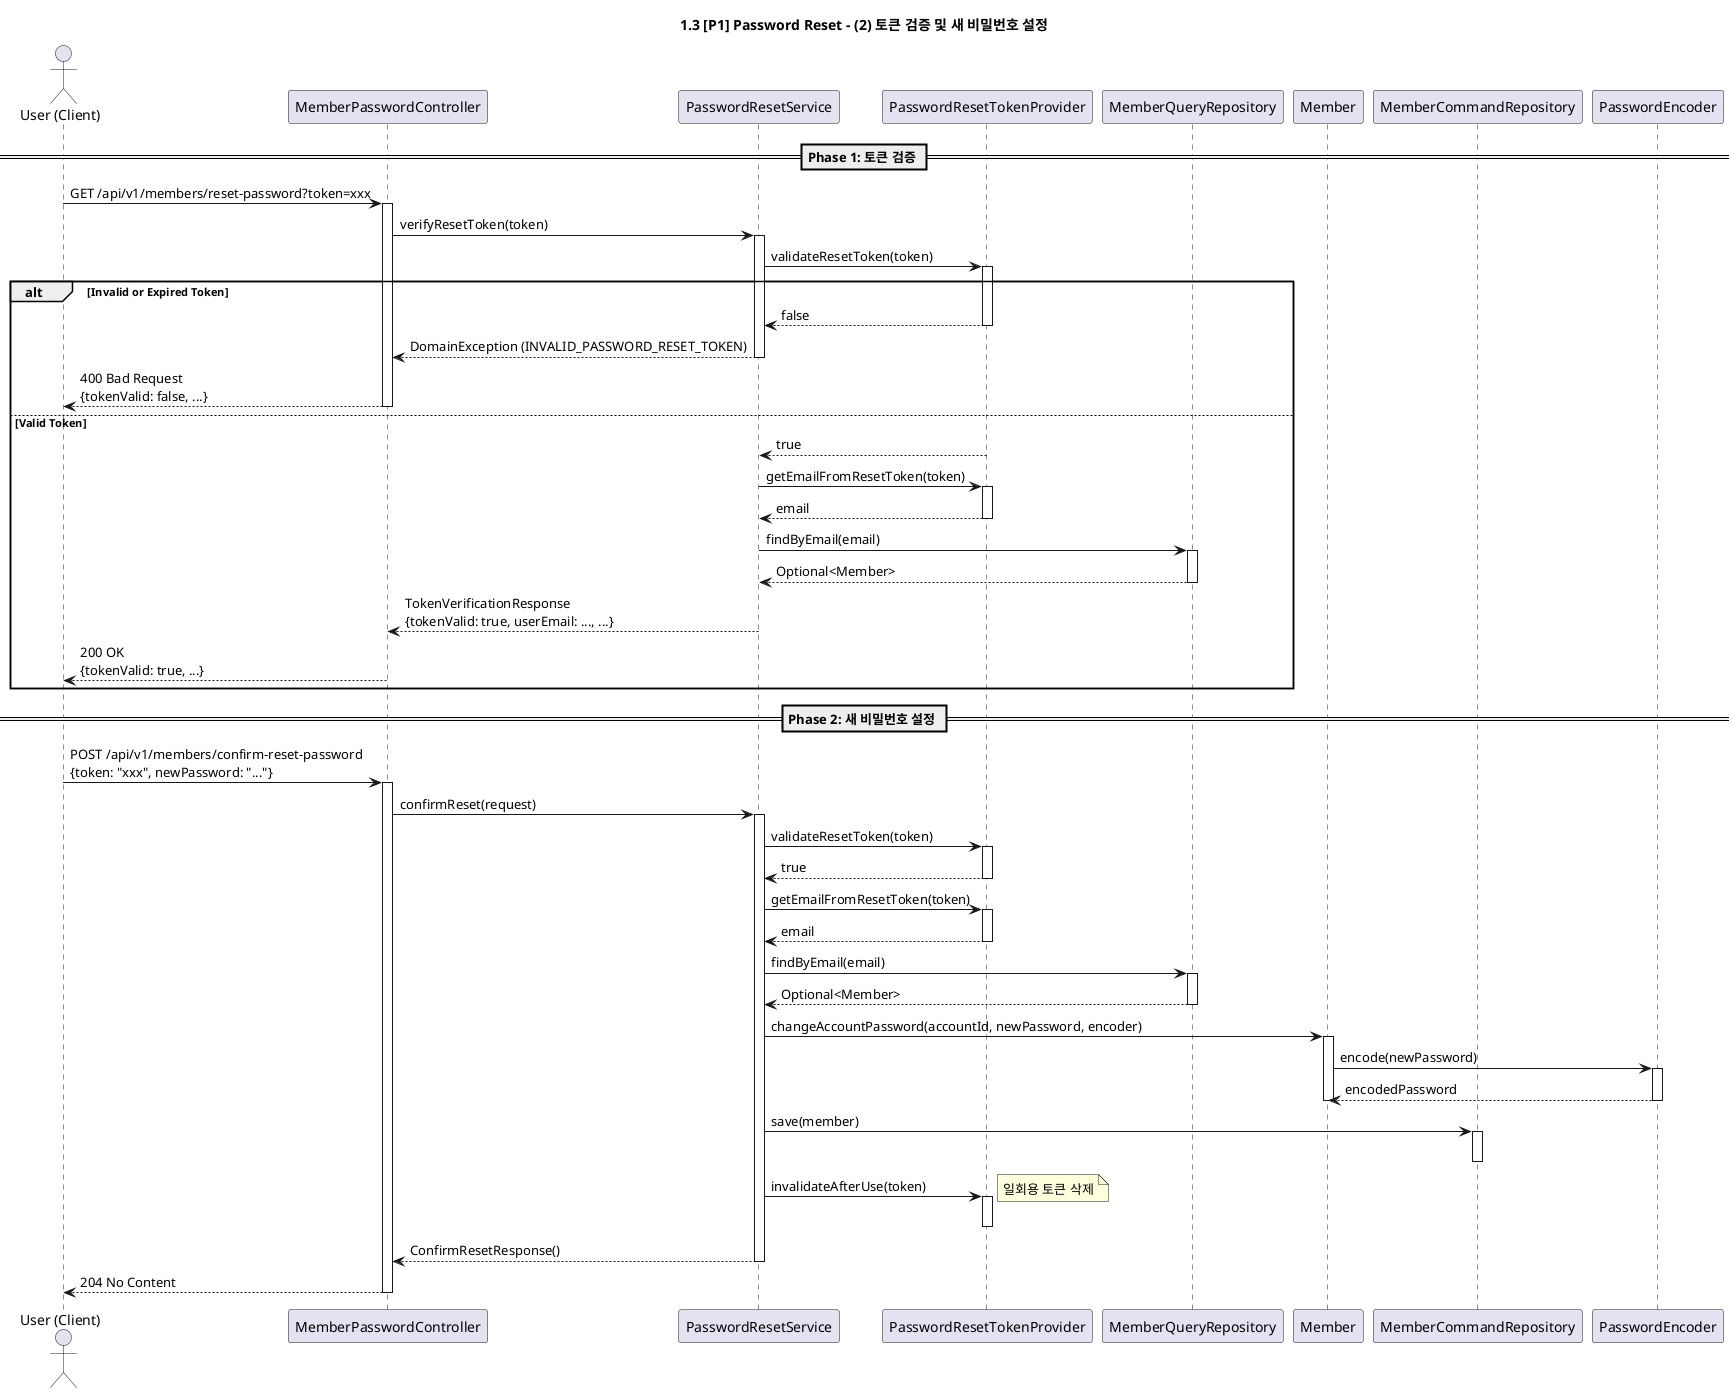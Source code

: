 @startuml

title 1.3 [P1] Password Reset - (2) 토큰 검증 및 새 비밀번호 설정

actor "User (Client)" as User
participant "MemberPasswordController" as Controller
participant "PasswordResetService" as AppService
participant "PasswordResetTokenProvider" as TokenProvider
participant "MemberQueryRepository" as QueryRepo
participant "Member" as MemberDomain
participant "MemberCommandRepository" as CommandRepo
participant "PasswordEncoder" as Encoder

== Phase 1: 토큰 검증 ==

User -> Controller: GET /api/v1/members/reset-password?token=xxx
activate Controller

Controller -> AppService: verifyResetToken(token)
activate AppService

AppService -> TokenProvider: validateResetToken(token)
activate TokenProvider
alt Invalid or Expired Token
    TokenProvider --> AppService: false
    deactivate TokenProvider
    AppService --> Controller: DomainException (INVALID_PASSWORD_RESET_TOKEN)
    deactivate AppService
    Controller --> User: 400 Bad Request\n{tokenValid: false, ...}
    deactivate Controller
else Valid Token
    TokenProvider --> AppService: true
    deactivate TokenProvider

    AppService -> TokenProvider: getEmailFromResetToken(token)
    activate TokenProvider
    TokenProvider --> AppService: email
    deactivate TokenProvider

    AppService -> QueryRepo: findByEmail(email)
    activate QueryRepo
    QueryRepo --> AppService: Optional<Member>
    deactivate QueryRepo

    AppService --> Controller: TokenVerificationResponse\n{tokenValid: true, userEmail: ..., ...}
    deactivate AppService

    Controller --> User: 200 OK\n{tokenValid: true, ...}
    deactivate Controller
end

== Phase 2: 새 비밀번호 설정 ==

User -> Controller: POST /api/v1/members/confirm-reset-password\n{token: "xxx", newPassword: "..."}
activate Controller

Controller -> AppService: confirmReset(request)
activate AppService

AppService -> TokenProvider: validateResetToken(token)
activate TokenProvider
TokenProvider --> AppService: true
deactivate TokenProvider

AppService -> TokenProvider: getEmailFromResetToken(token)
activate TokenProvider
TokenProvider --> AppService: email
deactivate TokenProvider

AppService -> QueryRepo: findByEmail(email)
activate QueryRepo
QueryRepo --> AppService: Optional<Member>
deactivate QueryRepo

AppService -> MemberDomain: changeAccountPassword(accountId, newPassword, encoder)
activate MemberDomain
MemberDomain -> Encoder: encode(newPassword)
activate Encoder
Encoder --> MemberDomain: encodedPassword
deactivate Encoder
deactivate MemberDomain

AppService -> CommandRepo: save(member)
activate CommandRepo
deactivate CommandRepo

AppService -> TokenProvider: invalidateAfterUse(token)
activate TokenProvider
note right: 일회용 토큰 삭제
deactivate TokenProvider

AppService --> Controller: ConfirmResetResponse()

deactivate AppService

Controller --> User: 204 No Content
deactivate Controller

@enduml